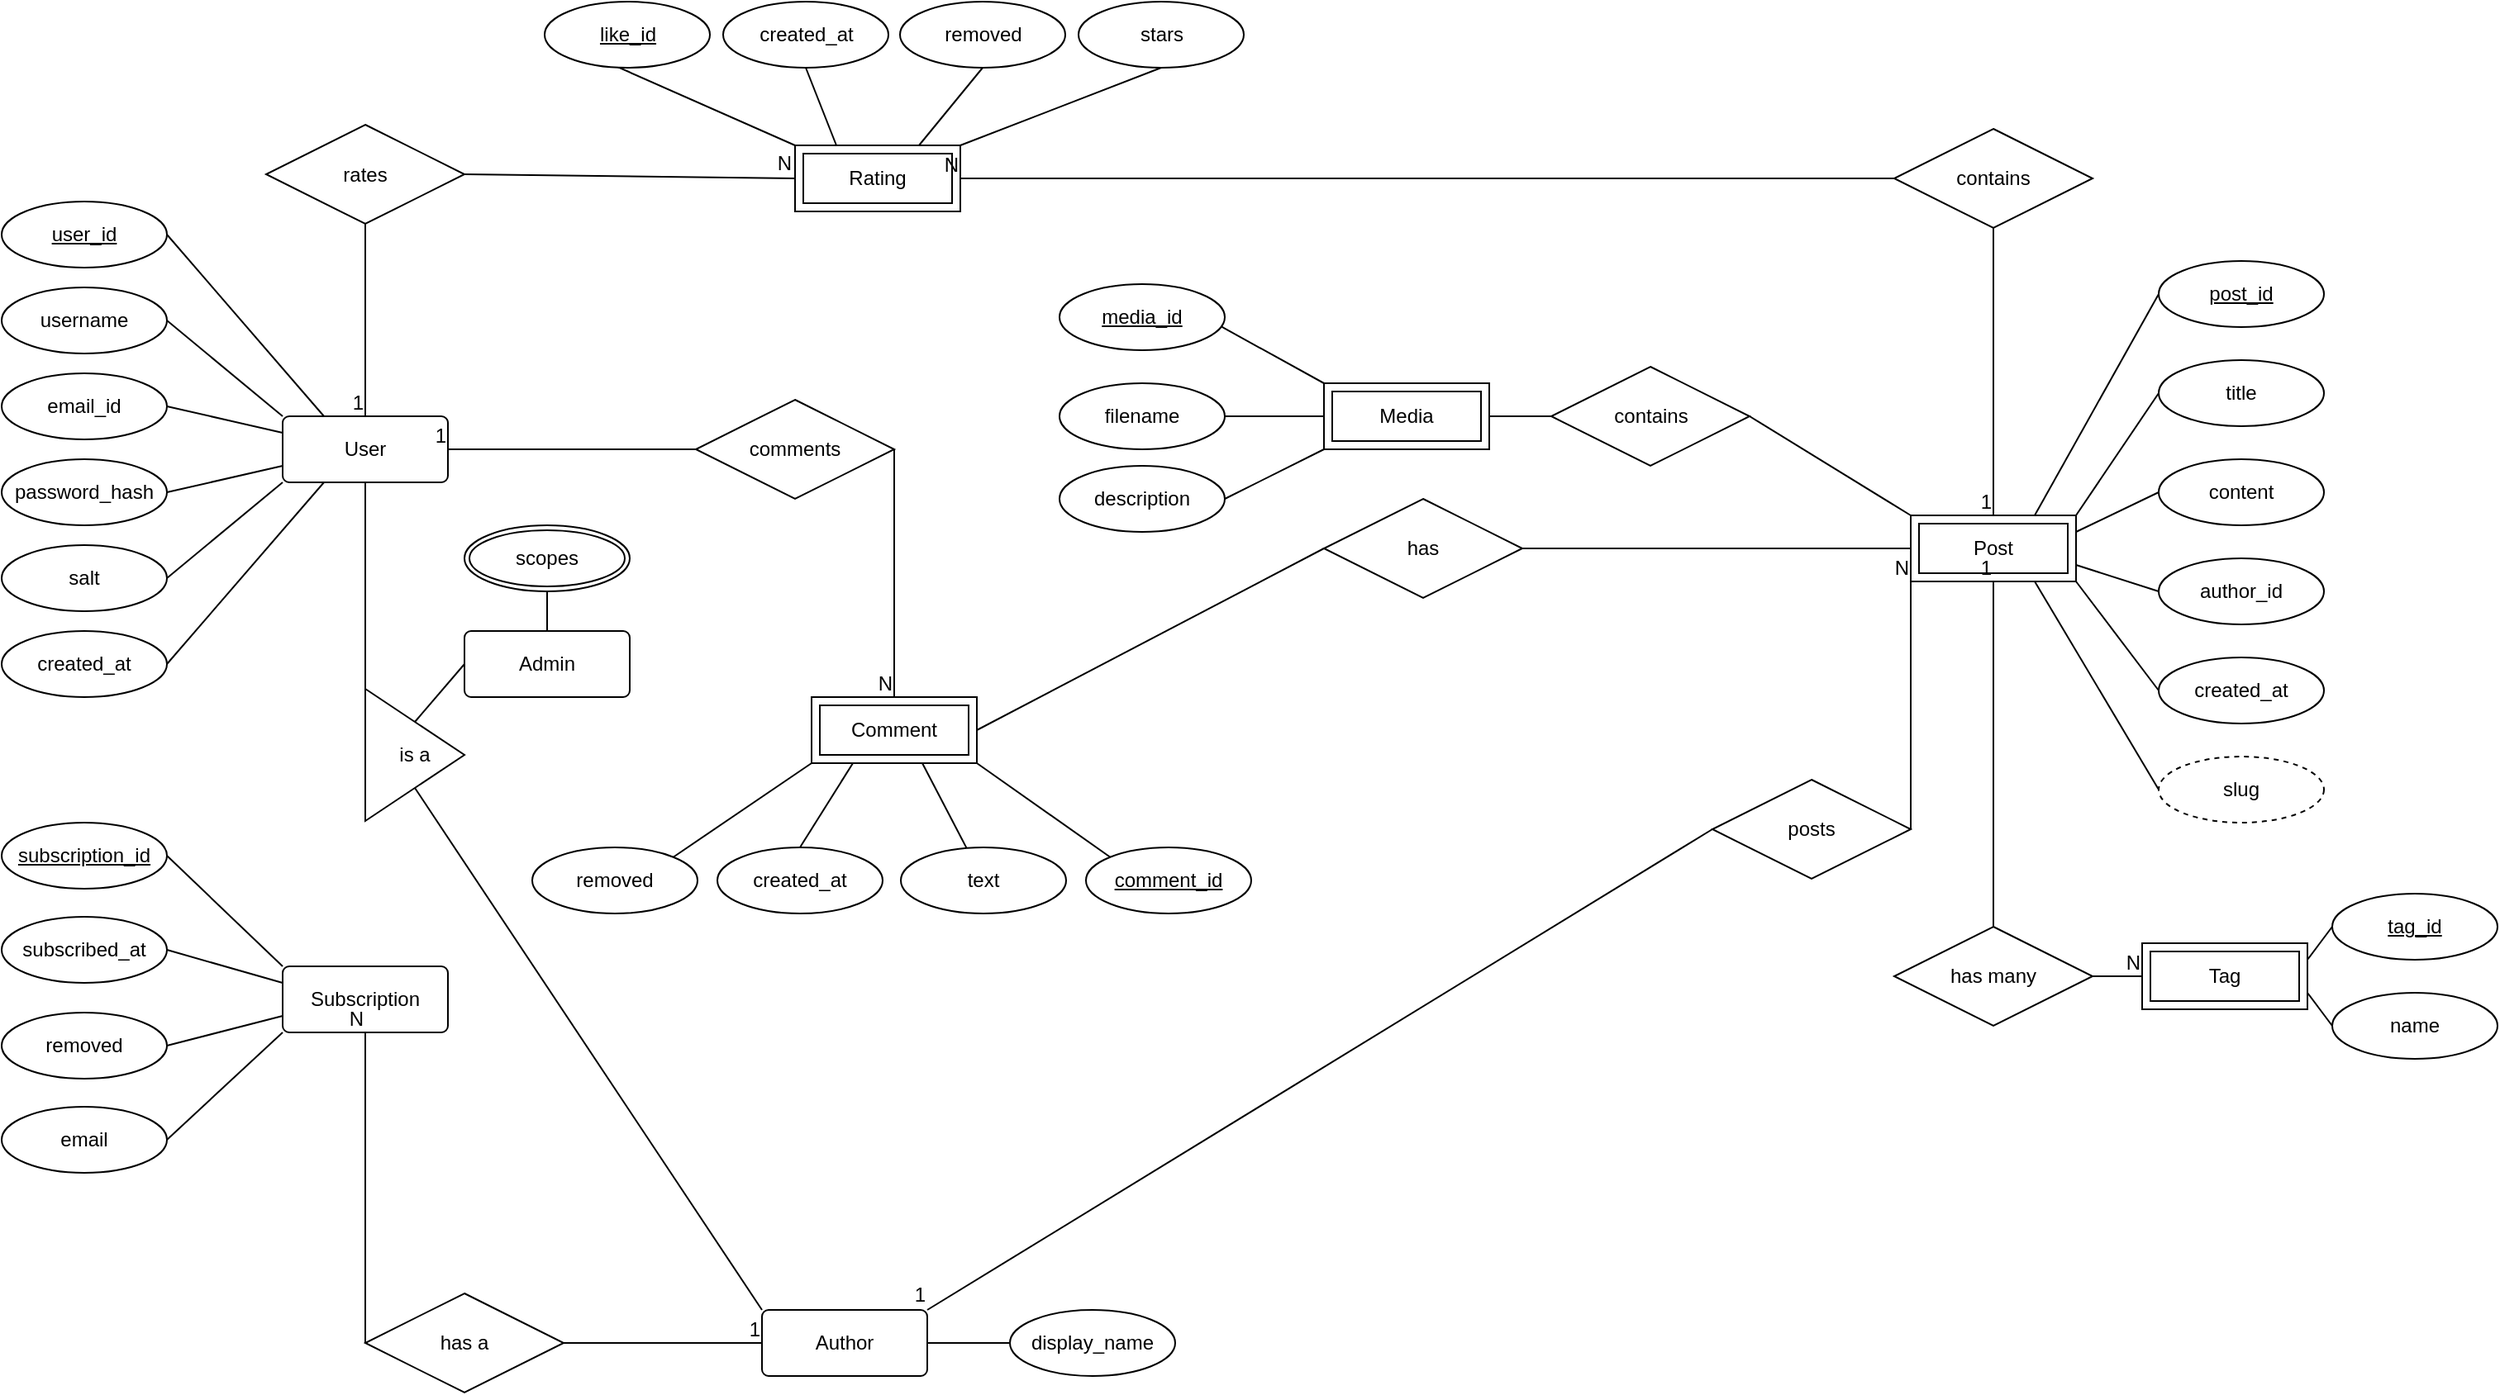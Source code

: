 <mxfile version="22.0.4" type="github">
  <diagram id="R2lEEEUBdFMjLlhIrx00" name="Page-1">
    <mxGraphModel dx="1457" dy="1830" grid="1" gridSize="10" guides="1" tooltips="1" connect="1" arrows="1" fold="1" page="1" pageScale="1" pageWidth="850" pageHeight="1100" math="0" shadow="0" extFonts="Permanent Marker^https://fonts.googleapis.com/css?family=Permanent+Marker">
      <root>
        <mxCell id="0" />
        <mxCell id="1" parent="0" />
        <mxCell id="sRpCe-yu5LOxPwtg6V8U-10" value="username" style="ellipse;whiteSpace=wrap;html=1;align=center;" parent="1" vertex="1">
          <mxGeometry x="70" y="-817" width="100" height="40" as="geometry" />
        </mxCell>
        <mxCell id="sRpCe-yu5LOxPwtg6V8U-11" value="email_id" style="ellipse;whiteSpace=wrap;html=1;align=center;" parent="1" vertex="1">
          <mxGeometry x="70" y="-765" width="100" height="40" as="geometry" />
        </mxCell>
        <mxCell id="sRpCe-yu5LOxPwtg6V8U-12" value="password_hash" style="ellipse;whiteSpace=wrap;html=1;align=center;" parent="1" vertex="1">
          <mxGeometry x="70" y="-713" width="100" height="40" as="geometry" />
        </mxCell>
        <mxCell id="sRpCe-yu5LOxPwtg6V8U-13" value="salt" style="ellipse;whiteSpace=wrap;html=1;align=center;" parent="1" vertex="1">
          <mxGeometry x="70" y="-661" width="100" height="40" as="geometry" />
        </mxCell>
        <mxCell id="sRpCe-yu5LOxPwtg6V8U-14" value="created_at" style="ellipse;whiteSpace=wrap;html=1;align=center;" parent="1" vertex="1">
          <mxGeometry x="70" y="-609" width="100" height="40" as="geometry" />
        </mxCell>
        <mxCell id="sRpCe-yu5LOxPwtg6V8U-31" value="removed" style="ellipse;whiteSpace=wrap;html=1;align=center;direction=west;" parent="1" vertex="1">
          <mxGeometry x="613.5" y="-990" width="100" height="40" as="geometry" />
        </mxCell>
        <mxCell id="sRpCe-yu5LOxPwtg6V8U-33" value="User" style="rounded=1;arcSize=10;whiteSpace=wrap;html=1;align=center;" parent="1" vertex="1">
          <mxGeometry x="240" y="-739" width="100" height="40" as="geometry" />
        </mxCell>
        <mxCell id="sRpCe-yu5LOxPwtg6V8U-36" value="Rating" style="shape=ext;margin=3;double=1;whiteSpace=wrap;html=1;align=center;" parent="1" vertex="1">
          <mxGeometry x="550" y="-903" width="100" height="40" as="geometry" />
        </mxCell>
        <mxCell id="sRpCe-yu5LOxPwtg6V8U-37" value="Comment" style="shape=ext;margin=3;double=1;whiteSpace=wrap;html=1;align=center;" parent="1" vertex="1">
          <mxGeometry x="560" y="-569" width="100" height="40" as="geometry" />
        </mxCell>
        <mxCell id="QnJ6NagRt4sesBqJA9xz-1" value="user_id" style="ellipse;whiteSpace=wrap;html=1;align=center;fontStyle=4;" parent="1" vertex="1">
          <mxGeometry x="70" y="-869" width="100" height="40" as="geometry" />
        </mxCell>
        <mxCell id="mff1o37WmtUaHKgcCLol-2" value="Media" style="shape=ext;margin=3;double=1;whiteSpace=wrap;html=1;align=center;" parent="1" vertex="1">
          <mxGeometry x="870" y="-759" width="100" height="40" as="geometry" />
        </mxCell>
        <mxCell id="QnJ6NagRt4sesBqJA9xz-2" value="created_at" style="ellipse;whiteSpace=wrap;html=1;align=center;" parent="1" vertex="1">
          <mxGeometry x="506.5" y="-990" width="100" height="40" as="geometry" />
        </mxCell>
        <mxCell id="QnJ6NagRt4sesBqJA9xz-3" value="" style="endArrow=none;html=1;rounded=0;exitX=0;exitY=0;exitDx=0;exitDy=0;entryX=0;entryY=0.5;entryDx=0;entryDy=0;" parent="1" source="sRpCe-yu5LOxPwtg6V8U-36" target="bmVID7-l883A8fnjupgu-24" edge="1">
          <mxGeometry relative="1" as="geometry">
            <mxPoint x="680" y="-764" as="sourcePoint" />
            <mxPoint x="690" y="-935" as="targetPoint" />
          </mxGeometry>
        </mxCell>
        <mxCell id="QnJ6NagRt4sesBqJA9xz-4" value="" style="endArrow=none;html=1;rounded=0;entryX=0.5;entryY=1;entryDx=0;entryDy=0;exitX=0.25;exitY=0;exitDx=0;exitDy=0;" parent="1" source="sRpCe-yu5LOxPwtg6V8U-36" target="QnJ6NagRt4sesBqJA9xz-2" edge="1">
          <mxGeometry relative="1" as="geometry">
            <mxPoint x="670" y="-884" as="sourcePoint" />
            <mxPoint x="700" y="-925" as="targetPoint" />
          </mxGeometry>
        </mxCell>
        <mxCell id="QnJ6NagRt4sesBqJA9xz-5" value="" style="endArrow=none;html=1;rounded=0;exitX=0.75;exitY=0;exitDx=0;exitDy=0;entryX=0.5;entryY=0;entryDx=0;entryDy=0;" parent="1" source="sRpCe-yu5LOxPwtg6V8U-36" target="sRpCe-yu5LOxPwtg6V8U-31" edge="1">
          <mxGeometry relative="1" as="geometry">
            <mxPoint x="670" y="-883" as="sourcePoint" />
            <mxPoint x="710" y="-915" as="targetPoint" />
          </mxGeometry>
        </mxCell>
        <mxCell id="QnJ6NagRt4sesBqJA9xz-6" value="text" style="ellipse;whiteSpace=wrap;html=1;align=center;" parent="1" vertex="1">
          <mxGeometry x="614" y="-478" width="100" height="40" as="geometry" />
        </mxCell>
        <mxCell id="QnJ6NagRt4sesBqJA9xz-7" value="created_at" style="ellipse;whiteSpace=wrap;html=1;align=center;" parent="1" vertex="1">
          <mxGeometry x="503" y="-478" width="100" height="40" as="geometry" />
        </mxCell>
        <mxCell id="QnJ6NagRt4sesBqJA9xz-8" value="" style="endArrow=none;html=1;rounded=0;entryX=0.5;entryY=0;entryDx=0;entryDy=0;exitX=0.25;exitY=1;exitDx=0;exitDy=0;" parent="1" source="sRpCe-yu5LOxPwtg6V8U-37" target="QnJ6NagRt4sesBqJA9xz-7" edge="1">
          <mxGeometry relative="1" as="geometry">
            <mxPoint x="590" y="-535" as="sourcePoint" />
            <mxPoint x="960" y="-792" as="targetPoint" />
          </mxGeometry>
        </mxCell>
        <mxCell id="QnJ6NagRt4sesBqJA9xz-9" value="" style="endArrow=none;html=1;rounded=0;exitX=0.67;exitY=1;exitDx=0;exitDy=0;exitPerimeter=0;" parent="1" source="sRpCe-yu5LOxPwtg6V8U-37" target="QnJ6NagRt4sesBqJA9xz-6" edge="1">
          <mxGeometry relative="1" as="geometry">
            <mxPoint x="630" y="-515" as="sourcePoint" />
            <mxPoint x="820" y="-635" as="targetPoint" />
          </mxGeometry>
        </mxCell>
        <mxCell id="QnJ6NagRt4sesBqJA9xz-11" value="" style="endArrow=none;html=1;rounded=0;exitX=1;exitY=0.5;exitDx=0;exitDy=0;entryX=0.25;entryY=0;entryDx=0;entryDy=0;" parent="1" source="QnJ6NagRt4sesBqJA9xz-1" target="sRpCe-yu5LOxPwtg6V8U-33" edge="1">
          <mxGeometry relative="1" as="geometry">
            <mxPoint x="460" y="-709" as="sourcePoint" />
            <mxPoint x="620" y="-709" as="targetPoint" />
          </mxGeometry>
        </mxCell>
        <mxCell id="mff1o37WmtUaHKgcCLol-12" value="Tag" style="shape=ext;margin=3;double=1;whiteSpace=wrap;html=1;align=center;" parent="1" vertex="1">
          <mxGeometry x="1365" y="-420" width="100" height="40" as="geometry" />
        </mxCell>
        <mxCell id="QnJ6NagRt4sesBqJA9xz-12" value="" style="endArrow=none;html=1;rounded=0;exitX=1;exitY=0.5;exitDx=0;exitDy=0;entryX=0;entryY=1;entryDx=0;entryDy=0;" parent="1" source="sRpCe-yu5LOxPwtg6V8U-13" target="sRpCe-yu5LOxPwtg6V8U-33" edge="1">
          <mxGeometry relative="1" as="geometry">
            <mxPoint x="180" y="-839" as="sourcePoint" />
            <mxPoint x="290" y="-729" as="targetPoint" />
          </mxGeometry>
        </mxCell>
        <mxCell id="QnJ6NagRt4sesBqJA9xz-13" value="" style="endArrow=none;html=1;rounded=0;exitX=1;exitY=0.5;exitDx=0;exitDy=0;entryX=0;entryY=0.75;entryDx=0;entryDy=0;" parent="1" source="sRpCe-yu5LOxPwtg6V8U-12" target="sRpCe-yu5LOxPwtg6V8U-33" edge="1">
          <mxGeometry relative="1" as="geometry">
            <mxPoint x="190" y="-829" as="sourcePoint" />
            <mxPoint x="300" y="-719" as="targetPoint" />
          </mxGeometry>
        </mxCell>
        <mxCell id="QnJ6NagRt4sesBqJA9xz-14" value="" style="endArrow=none;html=1;rounded=0;exitX=1;exitY=0.5;exitDx=0;exitDy=0;entryX=0;entryY=0.25;entryDx=0;entryDy=0;" parent="1" source="sRpCe-yu5LOxPwtg6V8U-11" target="sRpCe-yu5LOxPwtg6V8U-33" edge="1">
          <mxGeometry relative="1" as="geometry">
            <mxPoint x="200" y="-819" as="sourcePoint" />
            <mxPoint x="310" y="-709" as="targetPoint" />
          </mxGeometry>
        </mxCell>
        <mxCell id="QnJ6NagRt4sesBqJA9xz-15" value="" style="endArrow=none;html=1;rounded=0;exitX=1;exitY=0.5;exitDx=0;exitDy=0;entryX=0;entryY=0;entryDx=0;entryDy=0;" parent="1" source="sRpCe-yu5LOxPwtg6V8U-10" target="sRpCe-yu5LOxPwtg6V8U-33" edge="1">
          <mxGeometry relative="1" as="geometry">
            <mxPoint x="210" y="-809" as="sourcePoint" />
            <mxPoint x="320" y="-699" as="targetPoint" />
          </mxGeometry>
        </mxCell>
        <mxCell id="QnJ6NagRt4sesBqJA9xz-16" value="" style="endArrow=none;html=1;rounded=0;exitX=1;exitY=0.5;exitDx=0;exitDy=0;entryX=0.25;entryY=1;entryDx=0;entryDy=0;" parent="1" source="sRpCe-yu5LOxPwtg6V8U-14" target="sRpCe-yu5LOxPwtg6V8U-33" edge="1">
          <mxGeometry relative="1" as="geometry">
            <mxPoint x="180" y="-631" as="sourcePoint" />
            <mxPoint x="265" y="-689" as="targetPoint" />
          </mxGeometry>
        </mxCell>
        <mxCell id="VMuPDI3IVHIFIsVgMCY_-20" value="" style="endArrow=none;html=1;rounded=0;entryX=0;entryY=0;entryDx=0;entryDy=0;exitX=1;exitY=1;exitDx=0;exitDy=0;" parent="1" source="sRpCe-yu5LOxPwtg6V8U-37" target="bmVID7-l883A8fnjupgu-25" edge="1">
          <mxGeometry relative="1" as="geometry">
            <mxPoint x="430" y="-393" as="sourcePoint" />
            <mxPoint x="810" y="-763" as="targetPoint" />
          </mxGeometry>
        </mxCell>
        <mxCell id="QnJ6NagRt4sesBqJA9xz-17" value="removed" style="ellipse;whiteSpace=wrap;html=1;align=center;" parent="1" vertex="1">
          <mxGeometry x="391" y="-478" width="100" height="40" as="geometry" />
        </mxCell>
        <mxCell id="QnJ6NagRt4sesBqJA9xz-18" value="" style="endArrow=none;html=1;rounded=0;entryX=1;entryY=0;entryDx=0;entryDy=0;exitX=0;exitY=1;exitDx=0;exitDy=0;" parent="1" source="sRpCe-yu5LOxPwtg6V8U-37" target="QnJ6NagRt4sesBqJA9xz-17" edge="1">
          <mxGeometry relative="1" as="geometry">
            <mxPoint x="755" y="-737" as="sourcePoint" />
            <mxPoint x="820" y="-808" as="targetPoint" />
          </mxGeometry>
        </mxCell>
        <mxCell id="4q2gUeuJEuAFipxijDYp-1" value="Post" style="shape=ext;margin=3;double=1;whiteSpace=wrap;html=1;align=center;" parent="1" vertex="1">
          <mxGeometry x="1225" y="-679" width="100" height="40" as="geometry" />
        </mxCell>
        <mxCell id="4q2gUeuJEuAFipxijDYp-2" value="created_at" style="ellipse;whiteSpace=wrap;html=1;align=center;" parent="1" vertex="1">
          <mxGeometry x="1375" y="-593" width="100" height="40" as="geometry" />
        </mxCell>
        <mxCell id="4q2gUeuJEuAFipxijDYp-3" value="author_id" style="ellipse;whiteSpace=wrap;html=1;align=center;" parent="1" vertex="1">
          <mxGeometry x="1375" y="-653" width="100" height="40" as="geometry" />
        </mxCell>
        <mxCell id="4q2gUeuJEuAFipxijDYp-4" value="content" style="ellipse;whiteSpace=wrap;html=1;align=center;" parent="1" vertex="1">
          <mxGeometry x="1375" y="-713" width="100" height="40" as="geometry" />
        </mxCell>
        <mxCell id="4q2gUeuJEuAFipxijDYp-5" value="title" style="ellipse;whiteSpace=wrap;html=1;align=center;" parent="1" vertex="1">
          <mxGeometry x="1375" y="-773" width="100" height="40" as="geometry" />
        </mxCell>
        <mxCell id="4q2gUeuJEuAFipxijDYp-7" value="" style="endArrow=none;html=1;rounded=0;entryX=0;entryY=0.5;entryDx=0;entryDy=0;exitX=1;exitY=1;exitDx=0;exitDy=0;" parent="1" source="4q2gUeuJEuAFipxijDYp-1" target="4q2gUeuJEuAFipxijDYp-2" edge="1">
          <mxGeometry relative="1" as="geometry">
            <mxPoint x="1295" y="-633" as="sourcePoint" />
            <mxPoint x="1195" y="-733" as="targetPoint" />
          </mxGeometry>
        </mxCell>
        <mxCell id="4q2gUeuJEuAFipxijDYp-8" value="" style="endArrow=none;html=1;rounded=0;entryX=0;entryY=0.5;entryDx=0;entryDy=0;exitX=1;exitY=0.75;exitDx=0;exitDy=0;" parent="1" source="4q2gUeuJEuAFipxijDYp-1" target="4q2gUeuJEuAFipxijDYp-3" edge="1">
          <mxGeometry relative="1" as="geometry">
            <mxPoint x="1335" y="-653" as="sourcePoint" />
            <mxPoint x="1205" y="-723" as="targetPoint" />
          </mxGeometry>
        </mxCell>
        <mxCell id="4q2gUeuJEuAFipxijDYp-9" value="" style="endArrow=none;html=1;rounded=0;entryX=0;entryY=0.5;entryDx=0;entryDy=0;exitX=1;exitY=0.25;exitDx=0;exitDy=0;" parent="1" source="4q2gUeuJEuAFipxijDYp-1" target="4q2gUeuJEuAFipxijDYp-4" edge="1">
          <mxGeometry relative="1" as="geometry">
            <mxPoint x="1055" y="-713" as="sourcePoint" />
            <mxPoint x="1215" y="-713" as="targetPoint" />
          </mxGeometry>
        </mxCell>
        <mxCell id="4q2gUeuJEuAFipxijDYp-10" value="" style="endArrow=none;html=1;rounded=0;entryX=0;entryY=0.5;entryDx=0;entryDy=0;exitX=1;exitY=0;exitDx=0;exitDy=0;" parent="1" source="4q2gUeuJEuAFipxijDYp-1" target="4q2gUeuJEuAFipxijDYp-5" edge="1">
          <mxGeometry relative="1" as="geometry">
            <mxPoint x="1065" y="-703" as="sourcePoint" />
            <mxPoint x="1225" y="-703" as="targetPoint" />
          </mxGeometry>
        </mxCell>
        <mxCell id="4q2gUeuJEuAFipxijDYp-11" value="" style="endArrow=none;html=1;rounded=0;entryX=0;entryY=0.5;entryDx=0;entryDy=0;exitX=0.75;exitY=0;exitDx=0;exitDy=0;" parent="1" source="4q2gUeuJEuAFipxijDYp-1" target="hD2R6FieleQ0oBK1p6Dk-5" edge="1">
          <mxGeometry relative="1" as="geometry">
            <mxPoint x="1075" y="-693" as="sourcePoint" />
            <mxPoint x="1364" y="-785" as="targetPoint" />
          </mxGeometry>
        </mxCell>
        <mxCell id="QnJ6NagRt4sesBqJA9xz-19" value="subscribed_at" style="ellipse;whiteSpace=wrap;html=1;align=center;" parent="1" vertex="1">
          <mxGeometry x="70" y="-436" width="100" height="40" as="geometry" />
        </mxCell>
        <mxCell id="QnJ6NagRt4sesBqJA9xz-20" value="removed" style="ellipse;whiteSpace=wrap;html=1;align=center;" parent="1" vertex="1">
          <mxGeometry x="70" y="-378" width="100" height="40" as="geometry" />
        </mxCell>
        <mxCell id="QnJ6NagRt4sesBqJA9xz-24" value="Subscription" style="rounded=1;arcSize=10;whiteSpace=wrap;html=1;align=center;" parent="1" vertex="1">
          <mxGeometry x="240" y="-406" width="100" height="40" as="geometry" />
        </mxCell>
        <mxCell id="QnJ6NagRt4sesBqJA9xz-25" value="subscription_id" style="ellipse;whiteSpace=wrap;html=1;align=center;fontStyle=4;" parent="1" vertex="1">
          <mxGeometry x="70" y="-493" width="100" height="40" as="geometry" />
        </mxCell>
        <mxCell id="QnJ6NagRt4sesBqJA9xz-26" value="" style="endArrow=none;html=1;rounded=0;exitX=1;exitY=0.5;exitDx=0;exitDy=0;entryX=0;entryY=0;entryDx=0;entryDy=0;" parent="1" source="QnJ6NagRt4sesBqJA9xz-25" target="QnJ6NagRt4sesBqJA9xz-24" edge="1">
          <mxGeometry relative="1" as="geometry">
            <mxPoint x="460" y="-383" as="sourcePoint" />
            <mxPoint x="620" y="-383" as="targetPoint" />
          </mxGeometry>
        </mxCell>
        <mxCell id="QnJ6NagRt4sesBqJA9xz-29" value="" style="endArrow=none;html=1;rounded=0;exitX=1;exitY=0.5;exitDx=0;exitDy=0;entryX=0;entryY=0.75;entryDx=0;entryDy=0;" parent="1" source="QnJ6NagRt4sesBqJA9xz-20" target="QnJ6NagRt4sesBqJA9xz-24" edge="1">
          <mxGeometry relative="1" as="geometry">
            <mxPoint x="200" y="-493" as="sourcePoint" />
            <mxPoint x="310" y="-383" as="targetPoint" />
          </mxGeometry>
        </mxCell>
        <mxCell id="QnJ6NagRt4sesBqJA9xz-30" value="" style="endArrow=none;html=1;rounded=0;exitX=1;exitY=0.5;exitDx=0;exitDy=0;entryX=0;entryY=0.25;entryDx=0;entryDy=0;" parent="1" source="QnJ6NagRt4sesBqJA9xz-19" target="QnJ6NagRt4sesBqJA9xz-24" edge="1">
          <mxGeometry relative="1" as="geometry">
            <mxPoint x="210" y="-483" as="sourcePoint" />
            <mxPoint x="320" y="-373" as="targetPoint" />
          </mxGeometry>
        </mxCell>
        <mxCell id="bmVID7-l883A8fnjupgu-1" value="description" style="ellipse;whiteSpace=wrap;html=1;align=center;" parent="1" vertex="1">
          <mxGeometry x="710" y="-709" width="100" height="40" as="geometry" />
        </mxCell>
        <mxCell id="bmVID7-l883A8fnjupgu-2" value="filename" style="ellipse;whiteSpace=wrap;html=1;align=center;" parent="1" vertex="1">
          <mxGeometry x="710" y="-759" width="100" height="40" as="geometry" />
        </mxCell>
        <mxCell id="bmVID7-l883A8fnjupgu-4" value="" style="endArrow=none;html=1;rounded=0;entryX=0;entryY=0;entryDx=0;entryDy=0;exitX=0.961;exitY=0.368;exitDx=0;exitDy=0;exitPerimeter=0;" parent="1" target="mff1o37WmtUaHKgcCLol-2" edge="1">
          <mxGeometry relative="1" as="geometry">
            <mxPoint x="806.1" y="-794.28" as="sourcePoint" />
            <mxPoint x="870" y="-819" as="targetPoint" />
          </mxGeometry>
        </mxCell>
        <mxCell id="bmVID7-l883A8fnjupgu-5" value="" style="endArrow=none;html=1;rounded=0;exitX=1;exitY=0.5;exitDx=0;exitDy=0;entryX=0;entryY=0.5;entryDx=0;entryDy=0;" parent="1" source="bmVID7-l883A8fnjupgu-2" target="mff1o37WmtUaHKgcCLol-2" edge="1">
          <mxGeometry relative="1" as="geometry">
            <mxPoint x="830" y="-867" as="sourcePoint" />
            <mxPoint x="890" y="-899" as="targetPoint" />
          </mxGeometry>
        </mxCell>
        <mxCell id="bmVID7-l883A8fnjupgu-6" value="" style="endArrow=none;html=1;rounded=0;exitX=1;exitY=0.5;exitDx=0;exitDy=0;entryX=0;entryY=1;entryDx=0;entryDy=0;" parent="1" source="bmVID7-l883A8fnjupgu-1" target="mff1o37WmtUaHKgcCLol-2" edge="1">
          <mxGeometry relative="1" as="geometry">
            <mxPoint x="840" y="-857" as="sourcePoint" />
            <mxPoint x="900" y="-889" as="targetPoint" />
          </mxGeometry>
        </mxCell>
        <mxCell id="bmVID7-l883A8fnjupgu-7" value="name" style="ellipse;whiteSpace=wrap;html=1;align=center;" parent="1" vertex="1">
          <mxGeometry x="1480" y="-390" width="100" height="40" as="geometry" />
        </mxCell>
        <mxCell id="bmVID7-l883A8fnjupgu-11" value="" style="endArrow=none;html=1;rounded=0;exitX=0;exitY=0.5;exitDx=0;exitDy=0;entryX=1;entryY=0.25;entryDx=0;entryDy=0;" parent="1" source="kRNr1e6ObC9EewDBke9c-3" target="mff1o37WmtUaHKgcCLol-12" edge="1">
          <mxGeometry relative="1" as="geometry">
            <mxPoint x="1025.0" y="-430" as="sourcePoint" />
            <mxPoint x="1375" y="-440" as="targetPoint" />
          </mxGeometry>
        </mxCell>
        <mxCell id="bmVID7-l883A8fnjupgu-12" value="" style="endArrow=none;html=1;rounded=0;exitX=0;exitY=0.5;exitDx=0;exitDy=0;entryX=1;entryY=0.75;entryDx=0;entryDy=0;" parent="1" source="bmVID7-l883A8fnjupgu-7" target="mff1o37WmtUaHKgcCLol-12" edge="1">
          <mxGeometry relative="1" as="geometry">
            <mxPoint x="1035" y="-420" as="sourcePoint" />
            <mxPoint x="1095" y="-410" as="targetPoint" />
          </mxGeometry>
        </mxCell>
        <mxCell id="bmVID7-l883A8fnjupgu-13" value="email" style="ellipse;whiteSpace=wrap;html=1;align=center;" parent="1" vertex="1">
          <mxGeometry x="70" y="-321" width="100" height="40" as="geometry" />
        </mxCell>
        <mxCell id="bmVID7-l883A8fnjupgu-17" value="" style="endArrow=none;html=1;rounded=0;exitX=1;exitY=0.5;exitDx=0;exitDy=0;entryX=0;entryY=1;entryDx=0;entryDy=0;" parent="1" source="bmVID7-l883A8fnjupgu-13" target="QnJ6NagRt4sesBqJA9xz-24" edge="1">
          <mxGeometry relative="1" as="geometry">
            <mxPoint x="360" y="-413" as="sourcePoint" />
            <mxPoint x="520" y="-413" as="targetPoint" />
          </mxGeometry>
        </mxCell>
        <mxCell id="bmVID7-l883A8fnjupgu-18" value="is a" style="triangle;whiteSpace=wrap;html=1;" parent="1" vertex="1">
          <mxGeometry x="290" y="-574" width="60" height="80" as="geometry" />
        </mxCell>
        <mxCell id="bmVID7-l883A8fnjupgu-19" value="" style="endArrow=none;html=1;rounded=0;exitX=0.5;exitY=1;exitDx=0;exitDy=0;entryX=0;entryY=0.5;entryDx=0;entryDy=0;" parent="1" source="sRpCe-yu5LOxPwtg6V8U-33" target="bmVID7-l883A8fnjupgu-18" edge="1">
          <mxGeometry relative="1" as="geometry">
            <mxPoint x="360" y="-669" as="sourcePoint" />
            <mxPoint x="520" y="-669" as="targetPoint" />
          </mxGeometry>
        </mxCell>
        <mxCell id="bmVID7-l883A8fnjupgu-20" value="Admin" style="rounded=1;arcSize=10;whiteSpace=wrap;html=1;align=center;" parent="1" vertex="1">
          <mxGeometry x="350" y="-609" width="100" height="40" as="geometry" />
        </mxCell>
        <mxCell id="hD2R6FieleQ0oBK1p6Dk-4" value="" style="endArrow=none;html=1;rounded=0;entryX=0;entryY=0.5;entryDx=0;entryDy=0;exitX=0.75;exitY=1;exitDx=0;exitDy=0;" parent="1" source="4q2gUeuJEuAFipxijDYp-1" target="03DKpXiQSp9vVliFnkjt-1" edge="1">
          <mxGeometry relative="1" as="geometry">
            <mxPoint x="1155" y="-543" as="sourcePoint" />
            <mxPoint x="1375" y="-533" as="targetPoint" />
          </mxGeometry>
        </mxCell>
        <mxCell id="bmVID7-l883A8fnjupgu-21" value="Author" style="rounded=1;arcSize=10;whiteSpace=wrap;html=1;align=center;" parent="1" vertex="1">
          <mxGeometry x="530" y="-198" width="100" height="40" as="geometry" />
        </mxCell>
        <mxCell id="hD2R6FieleQ0oBK1p6Dk-5" value="post_id" style="ellipse;whiteSpace=wrap;html=1;align=center;fontStyle=4;" parent="1" vertex="1">
          <mxGeometry x="1375" y="-833" width="100" height="40" as="geometry" />
        </mxCell>
        <mxCell id="bmVID7-l883A8fnjupgu-22" value="" style="endArrow=none;html=1;rounded=0;exitX=0.5;exitY=1;exitDx=0;exitDy=0;entryX=0;entryY=0;entryDx=0;entryDy=0;" parent="1" source="bmVID7-l883A8fnjupgu-18" target="bmVID7-l883A8fnjupgu-21" edge="1">
          <mxGeometry relative="1" as="geometry">
            <mxPoint x="507.5" y="-434" as="sourcePoint" />
            <mxPoint x="667.5" y="-434" as="targetPoint" />
          </mxGeometry>
        </mxCell>
        <mxCell id="kRNr1e6ObC9EewDBke9c-3" value="tag_id" style="ellipse;whiteSpace=wrap;html=1;align=center;fontStyle=4;" parent="1" vertex="1">
          <mxGeometry x="1480" y="-450" width="100" height="40" as="geometry" />
        </mxCell>
        <mxCell id="bmVID7-l883A8fnjupgu-23" value="" style="endArrow=none;html=1;rounded=0;exitX=0.5;exitY=0;exitDx=0;exitDy=0;entryX=0;entryY=0.5;entryDx=0;entryDy=0;" parent="1" source="bmVID7-l883A8fnjupgu-18" target="bmVID7-l883A8fnjupgu-20" edge="1">
          <mxGeometry relative="1" as="geometry">
            <mxPoint x="550" y="-255" as="sourcePoint" />
            <mxPoint x="605" y="-217" as="targetPoint" />
          </mxGeometry>
        </mxCell>
        <mxCell id="kRNr1e6ObC9EewDBke9c-4" value="media_id" style="ellipse;whiteSpace=wrap;html=1;align=center;fontStyle=4;" parent="1" vertex="1">
          <mxGeometry x="710" y="-819" width="100" height="40" as="geometry" />
        </mxCell>
        <mxCell id="bmVID7-l883A8fnjupgu-24" value="like_id" style="ellipse;whiteSpace=wrap;html=1;align=center;fontStyle=4;" parent="1" vertex="1">
          <mxGeometry x="398.5" y="-990" width="100" height="40" as="geometry" />
        </mxCell>
        <mxCell id="bmVID7-l883A8fnjupgu-25" value="comment_id" style="ellipse;whiteSpace=wrap;html=1;align=center;fontStyle=4;" parent="1" vertex="1">
          <mxGeometry x="726" y="-478" width="100" height="40" as="geometry" />
        </mxCell>
        <mxCell id="bmVID7-l883A8fnjupgu-26" value="display_name" style="ellipse;whiteSpace=wrap;html=1;align=center;" parent="1" vertex="1">
          <mxGeometry x="680" y="-198" width="100" height="40" as="geometry" />
        </mxCell>
        <mxCell id="bmVID7-l883A8fnjupgu-29" value="" style="endArrow=none;html=1;rounded=0;exitX=1;exitY=0.5;exitDx=0;exitDy=0;entryX=0;entryY=0.5;entryDx=0;entryDy=0;" parent="1" source="bmVID7-l883A8fnjupgu-21" target="bmVID7-l883A8fnjupgu-26" edge="1">
          <mxGeometry relative="1" as="geometry">
            <mxPoint x="620" y="-106" as="sourcePoint" />
            <mxPoint x="540" y="-96" as="targetPoint" />
          </mxGeometry>
        </mxCell>
        <mxCell id="03DKpXiQSp9vVliFnkjt-1" value="slug" style="ellipse;whiteSpace=wrap;html=1;align=center;dashed=1;" parent="1" vertex="1">
          <mxGeometry x="1375" y="-533" width="100" height="40" as="geometry" />
        </mxCell>
        <mxCell id="W5paxhq5638L1sKTqAls-1" value="scopes" style="ellipse;shape=doubleEllipse;margin=3;whiteSpace=wrap;html=1;align=center;" parent="1" vertex="1">
          <mxGeometry x="350" y="-673" width="100" height="40" as="geometry" />
        </mxCell>
        <mxCell id="W5paxhq5638L1sKTqAls-2" value="" style="endArrow=none;html=1;rounded=0;exitX=0.5;exitY=0;exitDx=0;exitDy=0;entryX=0.5;entryY=1;entryDx=0;entryDy=0;" parent="1" source="bmVID7-l883A8fnjupgu-20" target="W5paxhq5638L1sKTqAls-1" edge="1">
          <mxGeometry relative="1" as="geometry">
            <mxPoint x="400" y="-610" as="sourcePoint" />
            <mxPoint x="400" y="-630" as="targetPoint" />
          </mxGeometry>
        </mxCell>
        <mxCell id="W5paxhq5638L1sKTqAls-3" value="has a" style="shape=rhombus;perimeter=rhombusPerimeter;whiteSpace=wrap;html=1;align=center;" parent="1" vertex="1">
          <mxGeometry x="290" y="-208" width="120" height="60" as="geometry" />
        </mxCell>
        <mxCell id="l12H3DGH5kDHEvLbmHJn-1" value="stars" style="ellipse;whiteSpace=wrap;html=1;align=center;direction=west;" parent="1" vertex="1">
          <mxGeometry x="721.5" y="-990" width="100" height="40" as="geometry" />
        </mxCell>
        <mxCell id="l12H3DGH5kDHEvLbmHJn-2" value="" style="endArrow=none;html=1;rounded=0;exitX=1;exitY=0;exitDx=0;exitDy=0;entryX=0.5;entryY=0;entryDx=0;entryDy=0;" parent="1" source="sRpCe-yu5LOxPwtg6V8U-36" target="l12H3DGH5kDHEvLbmHJn-1" edge="1">
          <mxGeometry relative="1" as="geometry">
            <mxPoint x="660" y="-863" as="sourcePoint" />
            <mxPoint x="700" y="-850" as="targetPoint" />
          </mxGeometry>
        </mxCell>
        <mxCell id="l12H3DGH5kDHEvLbmHJn-3" value="rates" style="shape=rhombus;perimeter=rhombusPerimeter;whiteSpace=wrap;html=1;align=center;" parent="1" vertex="1">
          <mxGeometry x="230" y="-915.5" width="120" height="60" as="geometry" />
        </mxCell>
        <mxCell id="l12H3DGH5kDHEvLbmHJn-8" value="comments" style="shape=rhombus;perimeter=rhombusPerimeter;whiteSpace=wrap;html=1;align=center;" parent="1" vertex="1">
          <mxGeometry x="490" y="-749" width="120" height="60" as="geometry" />
        </mxCell>
        <mxCell id="l12H3DGH5kDHEvLbmHJn-11" value="contains" style="shape=rhombus;perimeter=rhombusPerimeter;whiteSpace=wrap;html=1;align=center;" parent="1" vertex="1">
          <mxGeometry x="1007.5" y="-769" width="120" height="60" as="geometry" />
        </mxCell>
        <mxCell id="l12H3DGH5kDHEvLbmHJn-12" value="" style="endArrow=none;html=1;rounded=0;exitX=1;exitY=0.5;exitDx=0;exitDy=0;entryX=0;entryY=0.5;entryDx=0;entryDy=0;" parent="1" source="mff1o37WmtUaHKgcCLol-2" target="l12H3DGH5kDHEvLbmHJn-11" edge="1">
          <mxGeometry relative="1" as="geometry">
            <mxPoint x="860" y="-609" as="sourcePoint" />
            <mxPoint x="1020" y="-609" as="targetPoint" />
          </mxGeometry>
        </mxCell>
        <mxCell id="l12H3DGH5kDHEvLbmHJn-13" value="" style="endArrow=none;html=1;rounded=0;exitX=1;exitY=0.5;exitDx=0;exitDy=0;entryX=0;entryY=0;entryDx=0;entryDy=0;" parent="1" source="l12H3DGH5kDHEvLbmHJn-11" target="4q2gUeuJEuAFipxijDYp-1" edge="1">
          <mxGeometry relative="1" as="geometry">
            <mxPoint x="895" y="-653" as="sourcePoint" />
            <mxPoint x="1005" y="-653" as="targetPoint" />
          </mxGeometry>
        </mxCell>
        <mxCell id="l12H3DGH5kDHEvLbmHJn-14" value="has many" style="shape=rhombus;perimeter=rhombusPerimeter;whiteSpace=wrap;html=1;align=center;" parent="1" vertex="1">
          <mxGeometry x="1215" y="-430" width="120" height="60" as="geometry" />
        </mxCell>
        <mxCell id="B_kOEvjzBSguyXkkSXOF-1" value="contains" style="shape=rhombus;perimeter=rhombusPerimeter;whiteSpace=wrap;html=1;align=center;" parent="1" vertex="1">
          <mxGeometry x="1215" y="-913" width="120" height="60" as="geometry" />
        </mxCell>
        <mxCell id="B_kOEvjzBSguyXkkSXOF-4" value="has" style="shape=rhombus;perimeter=rhombusPerimeter;whiteSpace=wrap;html=1;align=center;" parent="1" vertex="1">
          <mxGeometry x="870" y="-689" width="120" height="60" as="geometry" />
        </mxCell>
        <mxCell id="B_kOEvjzBSguyXkkSXOF-5" value="posts" style="shape=rhombus;perimeter=rhombusPerimeter;whiteSpace=wrap;html=1;align=center;" parent="1" vertex="1">
          <mxGeometry x="1105" y="-519" width="120" height="60" as="geometry" />
        </mxCell>
        <mxCell id="B_kOEvjzBSguyXkkSXOF-6" value="" style="endArrow=none;html=1;rounded=0;exitX=1;exitY=0.5;exitDx=0;exitDy=0;entryX=0;entryY=0.5;entryDx=0;entryDy=0;" parent="1" source="sRpCe-yu5LOxPwtg6V8U-37" target="B_kOEvjzBSguyXkkSXOF-4" edge="1">
          <mxGeometry relative="1" as="geometry">
            <mxPoint x="810" y="-430" as="sourcePoint" />
            <mxPoint x="970" y="-430" as="targetPoint" />
          </mxGeometry>
        </mxCell>
        <mxCell id="B_kOEvjzBSguyXkkSXOF-7" value="" style="endArrow=none;html=1;rounded=0;exitX=1;exitY=0.5;exitDx=0;exitDy=0;entryX=0;entryY=0.5;entryDx=0;entryDy=0;" parent="1" source="B_kOEvjzBSguyXkkSXOF-4" target="4q2gUeuJEuAFipxijDYp-1" edge="1">
          <mxGeometry relative="1" as="geometry">
            <mxPoint x="560" y="-529" as="sourcePoint" />
            <mxPoint x="840" y="-529" as="targetPoint" />
          </mxGeometry>
        </mxCell>
        <mxCell id="HUkqqo-k7ItSTR8yh1af-1" value="" style="endArrow=none;html=1;rounded=0;entryX=1;entryY=0.5;entryDx=0;entryDy=0;exitX=0;exitY=0.5;exitDx=0;exitDy=0;" edge="1" parent="1" source="l12H3DGH5kDHEvLbmHJn-8" target="sRpCe-yu5LOxPwtg6V8U-33">
          <mxGeometry relative="1" as="geometry">
            <mxPoint x="400" y="-640" as="sourcePoint" />
            <mxPoint x="560" y="-640" as="targetPoint" />
          </mxGeometry>
        </mxCell>
        <mxCell id="HUkqqo-k7ItSTR8yh1af-2" value="1" style="resizable=0;html=1;whiteSpace=wrap;align=right;verticalAlign=bottom;" connectable="0" vertex="1" parent="HUkqqo-k7ItSTR8yh1af-1">
          <mxGeometry x="1" relative="1" as="geometry" />
        </mxCell>
        <mxCell id="HUkqqo-k7ItSTR8yh1af-3" value="" style="endArrow=none;html=1;rounded=0;entryX=0.5;entryY=0;entryDx=0;entryDy=0;exitX=1;exitY=0.5;exitDx=0;exitDy=0;" edge="1" parent="1" source="l12H3DGH5kDHEvLbmHJn-8" target="sRpCe-yu5LOxPwtg6V8U-37">
          <mxGeometry relative="1" as="geometry">
            <mxPoint x="420" y="-630" as="sourcePoint" />
            <mxPoint x="580" y="-630" as="targetPoint" />
          </mxGeometry>
        </mxCell>
        <mxCell id="HUkqqo-k7ItSTR8yh1af-4" value="N" style="resizable=0;html=1;whiteSpace=wrap;align=right;verticalAlign=bottom;" connectable="0" vertex="1" parent="HUkqqo-k7ItSTR8yh1af-3">
          <mxGeometry x="1" relative="1" as="geometry" />
        </mxCell>
        <mxCell id="HUkqqo-k7ItSTR8yh1af-6" value="" style="endArrow=none;html=1;rounded=0;exitX=0.5;exitY=1;exitDx=0;exitDy=0;entryX=0.5;entryY=0;entryDx=0;entryDy=0;" edge="1" parent="1" source="l12H3DGH5kDHEvLbmHJn-3" target="sRpCe-yu5LOxPwtg6V8U-33">
          <mxGeometry relative="1" as="geometry">
            <mxPoint x="500" y="-709" as="sourcePoint" />
            <mxPoint x="360" y="-790" as="targetPoint" />
            <Array as="points" />
          </mxGeometry>
        </mxCell>
        <mxCell id="HUkqqo-k7ItSTR8yh1af-7" value="1" style="resizable=0;html=1;whiteSpace=wrap;align=right;verticalAlign=bottom;" connectable="0" vertex="1" parent="HUkqqo-k7ItSTR8yh1af-6">
          <mxGeometry x="1" relative="1" as="geometry" />
        </mxCell>
        <mxCell id="HUkqqo-k7ItSTR8yh1af-8" value="" style="endArrow=none;html=1;rounded=0;entryX=0;entryY=0.5;entryDx=0;entryDy=0;exitX=1;exitY=0.5;exitDx=0;exitDy=0;" edge="1" parent="1" source="l12H3DGH5kDHEvLbmHJn-3" target="sRpCe-yu5LOxPwtg6V8U-36">
          <mxGeometry relative="1" as="geometry">
            <mxPoint x="398.5" y="-869" as="sourcePoint" />
            <mxPoint x="398.5" y="-719" as="targetPoint" />
          </mxGeometry>
        </mxCell>
        <mxCell id="HUkqqo-k7ItSTR8yh1af-9" value="N" style="resizable=0;html=1;whiteSpace=wrap;align=right;verticalAlign=bottom;" connectable="0" vertex="1" parent="HUkqqo-k7ItSTR8yh1af-8">
          <mxGeometry x="1" relative="1" as="geometry" />
        </mxCell>
        <mxCell id="HUkqqo-k7ItSTR8yh1af-10" value="" style="endArrow=none;html=1;rounded=0;entryX=1;entryY=0.5;entryDx=0;entryDy=0;exitX=0;exitY=0.5;exitDx=0;exitDy=0;" edge="1" parent="1" source="B_kOEvjzBSguyXkkSXOF-1" target="sRpCe-yu5LOxPwtg6V8U-36">
          <mxGeometry relative="1" as="geometry">
            <mxPoint x="1100" y="-840" as="sourcePoint" />
            <mxPoint x="960" y="-840" as="targetPoint" />
          </mxGeometry>
        </mxCell>
        <mxCell id="HUkqqo-k7ItSTR8yh1af-11" value="N" style="resizable=0;html=1;whiteSpace=wrap;align=right;verticalAlign=bottom;" connectable="0" vertex="1" parent="HUkqqo-k7ItSTR8yh1af-10">
          <mxGeometry x="1" relative="1" as="geometry" />
        </mxCell>
        <mxCell id="HUkqqo-k7ItSTR8yh1af-12" value="" style="endArrow=none;html=1;rounded=0;entryX=0.5;entryY=0;entryDx=0;entryDy=0;exitX=0.5;exitY=1;exitDx=0;exitDy=0;" edge="1" parent="1" source="B_kOEvjzBSguyXkkSXOF-1" target="4q2gUeuJEuAFipxijDYp-1">
          <mxGeometry relative="1" as="geometry">
            <mxPoint x="1255" y="-810" as="sourcePoint" />
            <mxPoint x="1105" y="-810" as="targetPoint" />
          </mxGeometry>
        </mxCell>
        <mxCell id="HUkqqo-k7ItSTR8yh1af-13" value="1" style="resizable=0;html=1;whiteSpace=wrap;align=right;verticalAlign=bottom;" connectable="0" vertex="1" parent="HUkqqo-k7ItSTR8yh1af-12">
          <mxGeometry x="1" relative="1" as="geometry" />
        </mxCell>
        <mxCell id="HUkqqo-k7ItSTR8yh1af-14" value="" style="endArrow=none;html=1;rounded=0;entryX=0;entryY=0.5;entryDx=0;entryDy=0;exitX=1;exitY=0.5;exitDx=0;exitDy=0;" edge="1" parent="1" source="W5paxhq5638L1sKTqAls-3" target="bmVID7-l883A8fnjupgu-21">
          <mxGeometry relative="1" as="geometry">
            <mxPoint x="440" y="-250" as="sourcePoint" />
            <mxPoint x="290" y="-250" as="targetPoint" />
          </mxGeometry>
        </mxCell>
        <mxCell id="HUkqqo-k7ItSTR8yh1af-15" value="1" style="resizable=0;html=1;whiteSpace=wrap;align=right;verticalAlign=bottom;" connectable="0" vertex="1" parent="HUkqqo-k7ItSTR8yh1af-14">
          <mxGeometry x="1" relative="1" as="geometry" />
        </mxCell>
        <mxCell id="HUkqqo-k7ItSTR8yh1af-16" value="" style="endArrow=none;html=1;rounded=0;entryX=0.5;entryY=1;entryDx=0;entryDy=0;exitX=0;exitY=0.5;exitDx=0;exitDy=0;" edge="1" parent="1" source="W5paxhq5638L1sKTqAls-3" target="QnJ6NagRt4sesBqJA9xz-24">
          <mxGeometry relative="1" as="geometry">
            <mxPoint x="260" y="-338" as="sourcePoint" />
            <mxPoint x="260" y="-188" as="targetPoint" />
          </mxGeometry>
        </mxCell>
        <mxCell id="HUkqqo-k7ItSTR8yh1af-17" value="N" style="resizable=0;html=1;whiteSpace=wrap;align=right;verticalAlign=bottom;" connectable="0" vertex="1" parent="HUkqqo-k7ItSTR8yh1af-16">
          <mxGeometry x="1" relative="1" as="geometry" />
        </mxCell>
        <mxCell id="HUkqqo-k7ItSTR8yh1af-18" value="" style="endArrow=none;html=1;rounded=0;entryX=0;entryY=1;entryDx=0;entryDy=0;exitX=1;exitY=0.5;exitDx=0;exitDy=0;" edge="1" parent="1" source="B_kOEvjzBSguyXkkSXOF-5" target="4q2gUeuJEuAFipxijDYp-1">
          <mxGeometry relative="1" as="geometry">
            <mxPoint x="1475" y="-230" as="sourcePoint" />
            <mxPoint x="910" y="-230" as="targetPoint" />
          </mxGeometry>
        </mxCell>
        <mxCell id="HUkqqo-k7ItSTR8yh1af-19" value="N" style="resizable=0;html=1;whiteSpace=wrap;align=right;verticalAlign=bottom;" connectable="0" vertex="1" parent="HUkqqo-k7ItSTR8yh1af-18">
          <mxGeometry x="1" relative="1" as="geometry" />
        </mxCell>
        <mxCell id="HUkqqo-k7ItSTR8yh1af-20" value="" style="endArrow=none;html=1;rounded=0;entryX=1;entryY=0;entryDx=0;entryDy=0;exitX=0;exitY=0.5;exitDx=0;exitDy=0;" edge="1" parent="1" source="B_kOEvjzBSguyXkkSXOF-5" target="bmVID7-l883A8fnjupgu-21">
          <mxGeometry relative="1" as="geometry">
            <mxPoint x="1180" y="-420" as="sourcePoint" />
            <mxPoint x="1180" y="-246" as="targetPoint" />
          </mxGeometry>
        </mxCell>
        <mxCell id="HUkqqo-k7ItSTR8yh1af-21" value="1" style="resizable=0;html=1;whiteSpace=wrap;align=right;verticalAlign=bottom;" connectable="0" vertex="1" parent="HUkqqo-k7ItSTR8yh1af-20">
          <mxGeometry x="1" relative="1" as="geometry" />
        </mxCell>
        <mxCell id="HUkqqo-k7ItSTR8yh1af-22" value="" style="endArrow=none;html=1;rounded=0;exitX=0.5;exitY=0;exitDx=0;exitDy=0;entryX=0.5;entryY=1;entryDx=0;entryDy=0;" edge="1" parent="1" source="l12H3DGH5kDHEvLbmHJn-14" target="4q2gUeuJEuAFipxijDYp-1">
          <mxGeometry relative="1" as="geometry">
            <mxPoint x="1115" y="-479" as="sourcePoint" />
            <mxPoint x="1250" y="-550" as="targetPoint" />
          </mxGeometry>
        </mxCell>
        <mxCell id="HUkqqo-k7ItSTR8yh1af-23" value="1" style="resizable=0;html=1;whiteSpace=wrap;align=right;verticalAlign=bottom;" connectable="0" vertex="1" parent="HUkqqo-k7ItSTR8yh1af-22">
          <mxGeometry x="1" relative="1" as="geometry" />
        </mxCell>
        <mxCell id="HUkqqo-k7ItSTR8yh1af-24" value="" style="endArrow=none;html=1;rounded=0;entryX=0;entryY=0.5;entryDx=0;entryDy=0;exitX=1;exitY=0.5;exitDx=0;exitDy=0;" edge="1" parent="1" source="l12H3DGH5kDHEvLbmHJn-14" target="mff1o37WmtUaHKgcCLol-12">
          <mxGeometry relative="1" as="geometry">
            <mxPoint x="1235" y="-479" as="sourcePoint" />
            <mxPoint x="1235" y="-629" as="targetPoint" />
          </mxGeometry>
        </mxCell>
        <mxCell id="HUkqqo-k7ItSTR8yh1af-25" value="N" style="resizable=0;html=1;whiteSpace=wrap;align=right;verticalAlign=bottom;" connectable="0" vertex="1" parent="HUkqqo-k7ItSTR8yh1af-24">
          <mxGeometry x="1" relative="1" as="geometry" />
        </mxCell>
      </root>
    </mxGraphModel>
  </diagram>
</mxfile>

